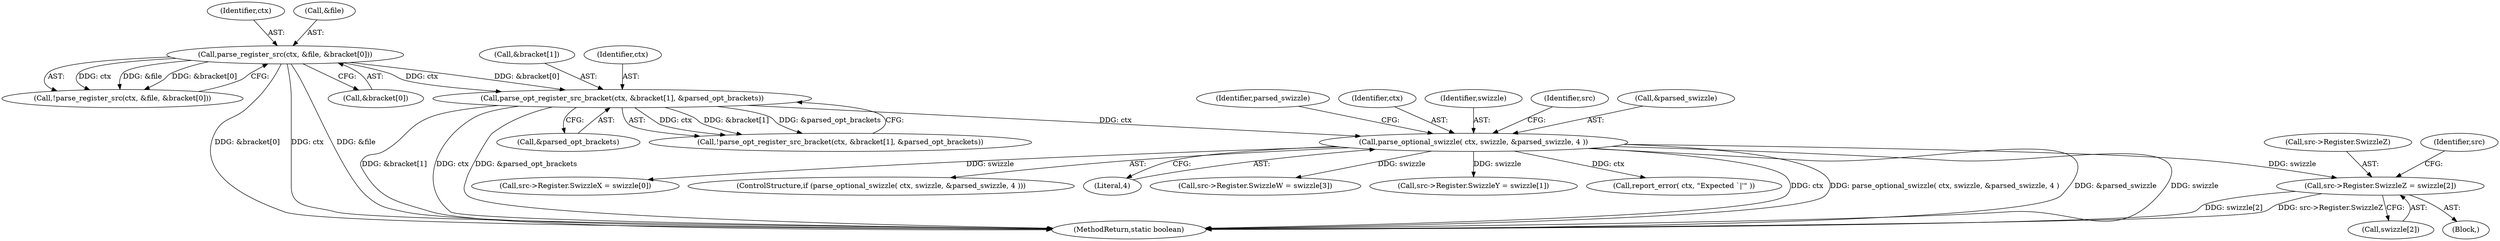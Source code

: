 digraph "0_virglrenderer_e534b51ca3c3cd25f3990589932a9ed711c59b27@array" {
"1002073" [label="(Call,src->Register.SwizzleZ = swizzle[2])"];
"1002045" [label="(Call,parse_optional_swizzle( ctx, swizzle, &parsed_swizzle, 4 ))"];
"1001854" [label="(Call,parse_opt_register_src_bracket(ctx, &bracket[1], &parsed_opt_brackets))"];
"1001842" [label="(Call,parse_register_src(ctx, &file, &bracket[0]))"];
"1001843" [label="(Identifier,ctx)"];
"1002082" [label="(Call,src->Register.SwizzleW = swizzle[3])"];
"1001842" [label="(Call,parse_register_src(ctx, &file, &bracket[0]))"];
"1001860" [label="(Call,&parsed_opt_brackets)"];
"1001853" [label="(Call,!parse_opt_register_src_bracket(ctx, &bracket[1], &parsed_opt_brackets))"];
"1002079" [label="(Call,swizzle[2])"];
"1002074" [label="(Call,src->Register.SwizzleZ)"];
"1001841" [label="(Call,!parse_register_src(ctx, &file, &bracket[0]))"];
"1001854" [label="(Call,parse_opt_register_src_bracket(ctx, &bracket[1], &parsed_opt_brackets))"];
"1002085" [label="(Identifier,src)"];
"1002064" [label="(Call,src->Register.SwizzleY = swizzle[1])"];
"1002111" [label="(Call,report_error( ctx, \"Expected `|'\" ))"];
"1002073" [label="(Call,src->Register.SwizzleZ = swizzle[2])"];
"1002053" [label="(Identifier,parsed_swizzle)"];
"1002046" [label="(Identifier,ctx)"];
"1002045" [label="(Call,parse_optional_swizzle( ctx, swizzle, &parsed_swizzle, 4 ))"];
"1004167" [label="(MethodReturn,static boolean)"];
"1001844" [label="(Call,&file)"];
"1002055" [label="(Call,src->Register.SwizzleX = swizzle[0])"];
"1001856" [label="(Call,&bracket[1])"];
"1002044" [label="(ControlStructure,if (parse_optional_swizzle( ctx, swizzle, &parsed_swizzle, 4 )))"];
"1002047" [label="(Identifier,swizzle)"];
"1002050" [label="(Literal,4)"];
"1002054" [label="(Block,)"];
"1001846" [label="(Call,&bracket[0])"];
"1001855" [label="(Identifier,ctx)"];
"1002094" [label="(Identifier,src)"];
"1002048" [label="(Call,&parsed_swizzle)"];
"1002073" -> "1002054"  [label="AST: "];
"1002073" -> "1002079"  [label="CFG: "];
"1002074" -> "1002073"  [label="AST: "];
"1002079" -> "1002073"  [label="AST: "];
"1002085" -> "1002073"  [label="CFG: "];
"1002073" -> "1004167"  [label="DDG: swizzle[2]"];
"1002073" -> "1004167"  [label="DDG: src->Register.SwizzleZ"];
"1002045" -> "1002073"  [label="DDG: swizzle"];
"1002045" -> "1002044"  [label="AST: "];
"1002045" -> "1002050"  [label="CFG: "];
"1002046" -> "1002045"  [label="AST: "];
"1002047" -> "1002045"  [label="AST: "];
"1002048" -> "1002045"  [label="AST: "];
"1002050" -> "1002045"  [label="AST: "];
"1002053" -> "1002045"  [label="CFG: "];
"1002094" -> "1002045"  [label="CFG: "];
"1002045" -> "1004167"  [label="DDG: ctx"];
"1002045" -> "1004167"  [label="DDG: parse_optional_swizzle( ctx, swizzle, &parsed_swizzle, 4 )"];
"1002045" -> "1004167"  [label="DDG: &parsed_swizzle"];
"1002045" -> "1004167"  [label="DDG: swizzle"];
"1001854" -> "1002045"  [label="DDG: ctx"];
"1002045" -> "1002055"  [label="DDG: swizzle"];
"1002045" -> "1002064"  [label="DDG: swizzle"];
"1002045" -> "1002082"  [label="DDG: swizzle"];
"1002045" -> "1002111"  [label="DDG: ctx"];
"1001854" -> "1001853"  [label="AST: "];
"1001854" -> "1001860"  [label="CFG: "];
"1001855" -> "1001854"  [label="AST: "];
"1001856" -> "1001854"  [label="AST: "];
"1001860" -> "1001854"  [label="AST: "];
"1001853" -> "1001854"  [label="CFG: "];
"1001854" -> "1004167"  [label="DDG: &bracket[1]"];
"1001854" -> "1004167"  [label="DDG: ctx"];
"1001854" -> "1004167"  [label="DDG: &parsed_opt_brackets"];
"1001854" -> "1001853"  [label="DDG: ctx"];
"1001854" -> "1001853"  [label="DDG: &bracket[1]"];
"1001854" -> "1001853"  [label="DDG: &parsed_opt_brackets"];
"1001842" -> "1001854"  [label="DDG: ctx"];
"1001842" -> "1001854"  [label="DDG: &bracket[0]"];
"1001842" -> "1001841"  [label="AST: "];
"1001842" -> "1001846"  [label="CFG: "];
"1001843" -> "1001842"  [label="AST: "];
"1001844" -> "1001842"  [label="AST: "];
"1001846" -> "1001842"  [label="AST: "];
"1001841" -> "1001842"  [label="CFG: "];
"1001842" -> "1004167"  [label="DDG: &bracket[0]"];
"1001842" -> "1004167"  [label="DDG: ctx"];
"1001842" -> "1004167"  [label="DDG: &file"];
"1001842" -> "1001841"  [label="DDG: ctx"];
"1001842" -> "1001841"  [label="DDG: &file"];
"1001842" -> "1001841"  [label="DDG: &bracket[0]"];
}
